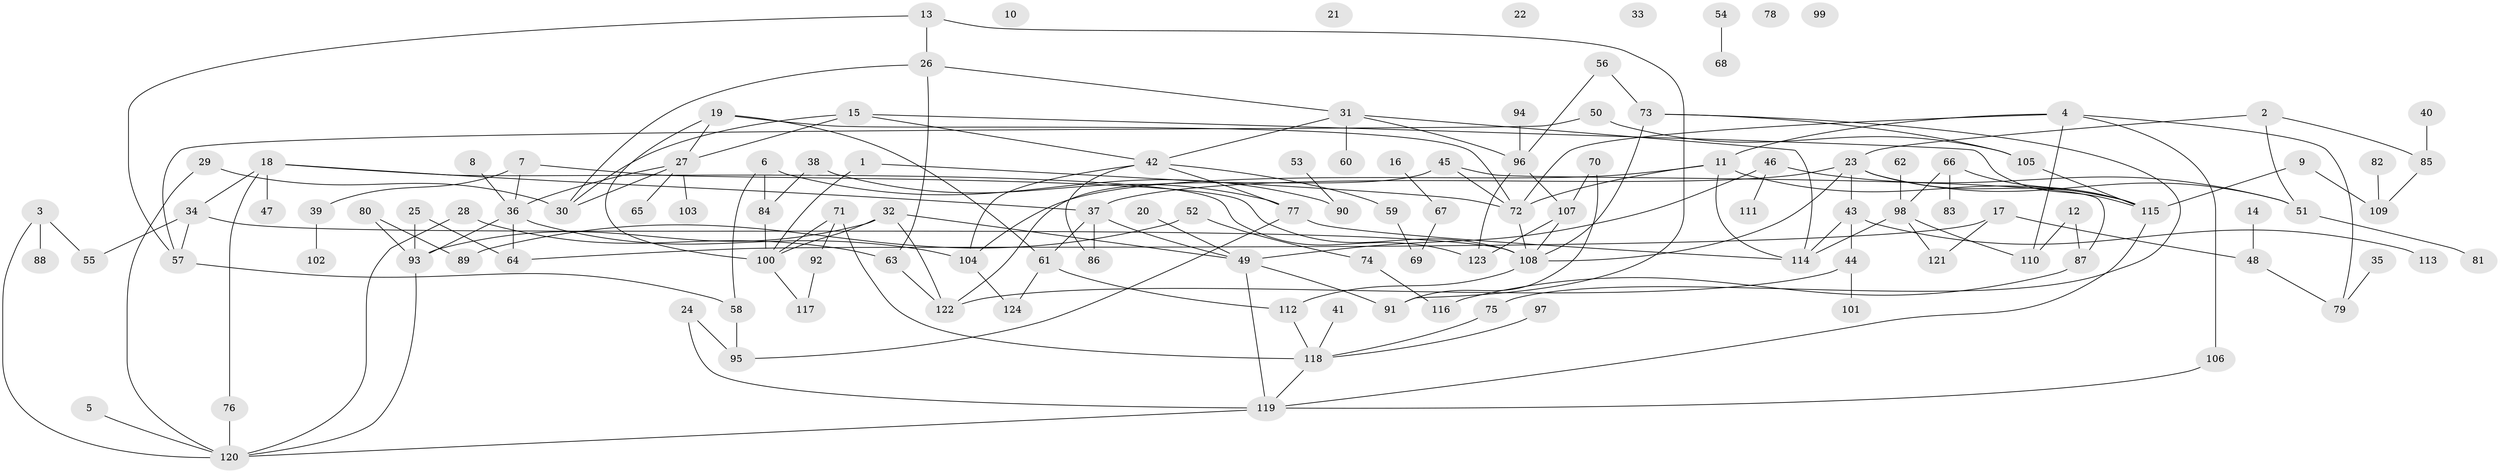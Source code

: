 // coarse degree distribution, {2: 0.18604651162790697, 7: 0.06976744186046512, 5: 0.046511627906976744, 6: 0.09302325581395349, 1: 0.18604651162790697, 8: 0.046511627906976744, 3: 0.20930232558139536, 4: 0.06976744186046512, 9: 0.046511627906976744, 11: 0.046511627906976744}
// Generated by graph-tools (version 1.1) at 2025/35/03/04/25 23:35:44]
// undirected, 124 vertices, 172 edges
graph export_dot {
  node [color=gray90,style=filled];
  1;
  2;
  3;
  4;
  5;
  6;
  7;
  8;
  9;
  10;
  11;
  12;
  13;
  14;
  15;
  16;
  17;
  18;
  19;
  20;
  21;
  22;
  23;
  24;
  25;
  26;
  27;
  28;
  29;
  30;
  31;
  32;
  33;
  34;
  35;
  36;
  37;
  38;
  39;
  40;
  41;
  42;
  43;
  44;
  45;
  46;
  47;
  48;
  49;
  50;
  51;
  52;
  53;
  54;
  55;
  56;
  57;
  58;
  59;
  60;
  61;
  62;
  63;
  64;
  65;
  66;
  67;
  68;
  69;
  70;
  71;
  72;
  73;
  74;
  75;
  76;
  77;
  78;
  79;
  80;
  81;
  82;
  83;
  84;
  85;
  86;
  87;
  88;
  89;
  90;
  91;
  92;
  93;
  94;
  95;
  96;
  97;
  98;
  99;
  100;
  101;
  102;
  103;
  104;
  105;
  106;
  107;
  108;
  109;
  110;
  111;
  112;
  113;
  114;
  115;
  116;
  117;
  118;
  119;
  120;
  121;
  122;
  123;
  124;
  1 -- 72;
  1 -- 100;
  2 -- 23;
  2 -- 51;
  2 -- 85;
  3 -- 55;
  3 -- 88;
  3 -- 120;
  4 -- 11;
  4 -- 72;
  4 -- 79;
  4 -- 106;
  4 -- 110;
  5 -- 120;
  6 -- 58;
  6 -- 84;
  6 -- 90;
  7 -- 36;
  7 -- 39;
  7 -- 108;
  8 -- 36;
  9 -- 109;
  9 -- 115;
  11 -- 72;
  11 -- 104;
  11 -- 114;
  11 -- 115;
  12 -- 87;
  12 -- 110;
  13 -- 26;
  13 -- 57;
  13 -- 91;
  14 -- 48;
  15 -- 27;
  15 -- 30;
  15 -- 42;
  15 -- 115;
  16 -- 67;
  17 -- 48;
  17 -- 64;
  17 -- 121;
  18 -- 34;
  18 -- 37;
  18 -- 47;
  18 -- 76;
  18 -- 123;
  19 -- 27;
  19 -- 61;
  19 -- 72;
  19 -- 100;
  20 -- 49;
  23 -- 37;
  23 -- 43;
  23 -- 51;
  23 -- 108;
  23 -- 115;
  24 -- 95;
  24 -- 119;
  25 -- 64;
  25 -- 93;
  26 -- 30;
  26 -- 31;
  26 -- 63;
  27 -- 30;
  27 -- 36;
  27 -- 65;
  27 -- 103;
  28 -- 63;
  28 -- 120;
  29 -- 30;
  29 -- 120;
  31 -- 42;
  31 -- 60;
  31 -- 96;
  31 -- 114;
  32 -- 49;
  32 -- 93;
  32 -- 100;
  32 -- 122;
  34 -- 55;
  34 -- 57;
  34 -- 108;
  35 -- 79;
  36 -- 64;
  36 -- 93;
  36 -- 104;
  37 -- 49;
  37 -- 61;
  37 -- 86;
  38 -- 77;
  38 -- 84;
  39 -- 102;
  40 -- 85;
  41 -- 118;
  42 -- 59;
  42 -- 77;
  42 -- 86;
  42 -- 104;
  43 -- 44;
  43 -- 113;
  43 -- 114;
  44 -- 101;
  44 -- 122;
  45 -- 72;
  45 -- 87;
  45 -- 122;
  46 -- 49;
  46 -- 51;
  46 -- 111;
  48 -- 79;
  49 -- 91;
  49 -- 119;
  50 -- 57;
  50 -- 105;
  51 -- 81;
  52 -- 74;
  52 -- 89;
  53 -- 90;
  54 -- 68;
  56 -- 73;
  56 -- 96;
  57 -- 58;
  58 -- 95;
  59 -- 69;
  61 -- 112;
  61 -- 124;
  62 -- 98;
  63 -- 122;
  66 -- 83;
  66 -- 98;
  66 -- 115;
  67 -- 69;
  70 -- 91;
  70 -- 107;
  71 -- 92;
  71 -- 100;
  71 -- 118;
  72 -- 108;
  73 -- 75;
  73 -- 105;
  73 -- 108;
  74 -- 116;
  75 -- 118;
  76 -- 120;
  77 -- 95;
  77 -- 114;
  80 -- 89;
  80 -- 93;
  82 -- 109;
  84 -- 100;
  85 -- 109;
  87 -- 116;
  92 -- 117;
  93 -- 120;
  94 -- 96;
  96 -- 107;
  96 -- 123;
  97 -- 118;
  98 -- 110;
  98 -- 114;
  98 -- 121;
  100 -- 117;
  104 -- 124;
  105 -- 115;
  106 -- 119;
  107 -- 108;
  107 -- 123;
  108 -- 112;
  112 -- 118;
  115 -- 119;
  118 -- 119;
  119 -- 120;
}
